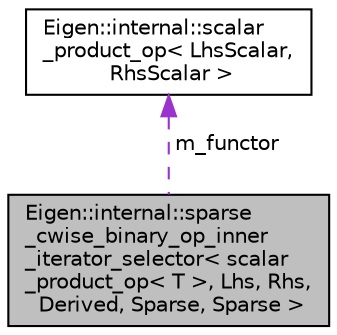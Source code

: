 digraph "Eigen::internal::sparse_cwise_binary_op_inner_iterator_selector&lt; scalar_product_op&lt; T &gt;, Lhs, Rhs, Derived, Sparse, Sparse &gt;"
{
  edge [fontname="Helvetica",fontsize="10",labelfontname="Helvetica",labelfontsize="10"];
  node [fontname="Helvetica",fontsize="10",shape=record];
  Node1 [label="Eigen::internal::sparse\l_cwise_binary_op_inner\l_iterator_selector\< scalar\l_product_op\< T \>, Lhs, Rhs,\l Derived, Sparse, Sparse \>",height=0.2,width=0.4,color="black", fillcolor="grey75", style="filled", fontcolor="black"];
  Node2 -> Node1 [dir="back",color="darkorchid3",fontsize="10",style="dashed",label=" m_functor" ,fontname="Helvetica"];
  Node2 [label="Eigen::internal::scalar\l_product_op\< LhsScalar,\l RhsScalar \>",height=0.2,width=0.4,color="black", fillcolor="white", style="filled",URL="$struct_eigen_1_1internal_1_1scalar__product__op.html"];
}
